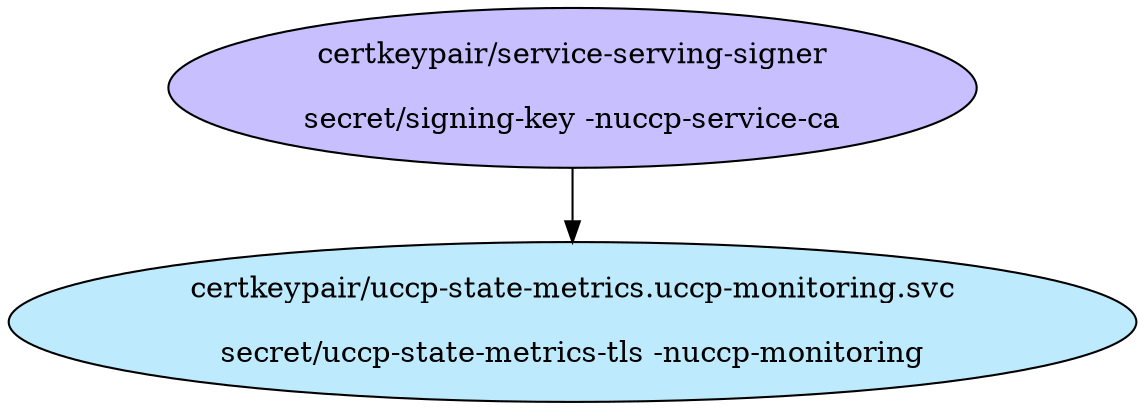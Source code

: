 digraph "Local Certificate" {
  // Node definitions.
  1 [
    label="certkeypair/service-serving-signer\n\nsecret/signing-key -nuccp-service-ca\n"
    style=filled
    fillcolor="#c7bfff"
  ];
  19 [
    label="certkeypair/uccp-state-metrics.uccp-monitoring.svc\n\nsecret/uccp-state-metrics-tls -nuccp-monitoring\n"
    style=filled
    fillcolor="#bdebfd"
  ];

  // Edge definitions.
  1 -> 19;
}